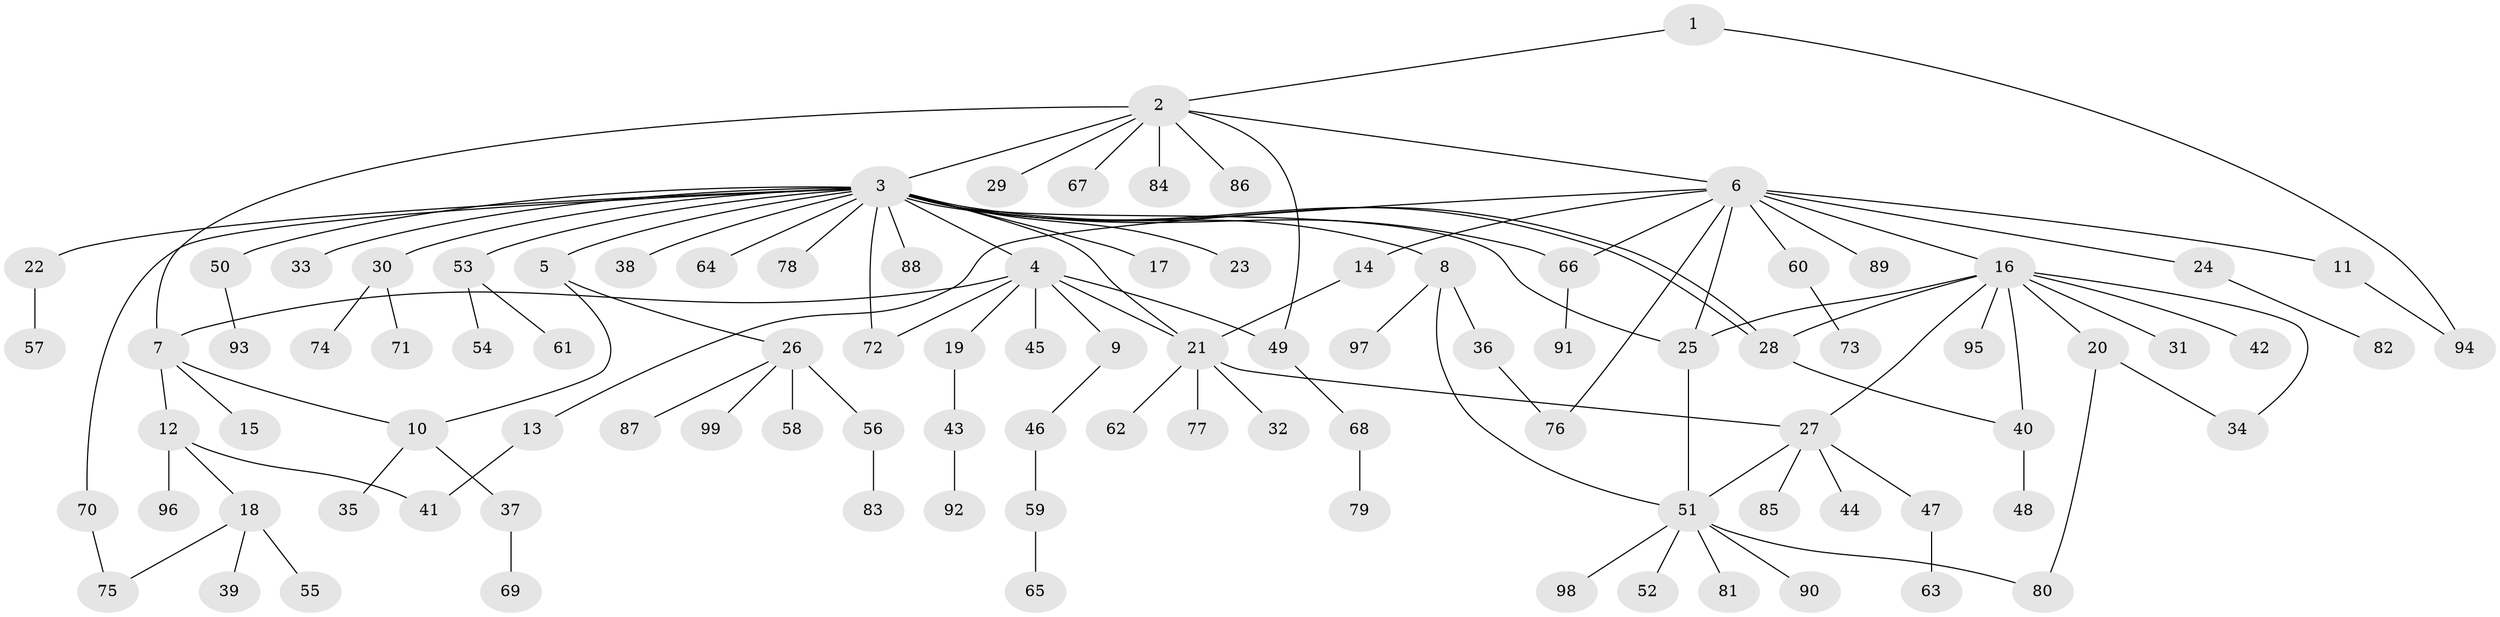 // coarse degree distribution, {8: 0.014492753623188406, 24: 0.014492753623188406, 3: 0.028985507246376812, 10: 0.014492753623188406, 5: 0.043478260869565216, 2: 0.21739130434782608, 4: 0.028985507246376812, 6: 0.014492753623188406, 1: 0.5942028985507246, 9: 0.028985507246376812}
// Generated by graph-tools (version 1.1) at 2025/17/03/04/25 18:17:58]
// undirected, 99 vertices, 119 edges
graph export_dot {
graph [start="1"]
  node [color=gray90,style=filled];
  1;
  2;
  3;
  4;
  5;
  6;
  7;
  8;
  9;
  10;
  11;
  12;
  13;
  14;
  15;
  16;
  17;
  18;
  19;
  20;
  21;
  22;
  23;
  24;
  25;
  26;
  27;
  28;
  29;
  30;
  31;
  32;
  33;
  34;
  35;
  36;
  37;
  38;
  39;
  40;
  41;
  42;
  43;
  44;
  45;
  46;
  47;
  48;
  49;
  50;
  51;
  52;
  53;
  54;
  55;
  56;
  57;
  58;
  59;
  60;
  61;
  62;
  63;
  64;
  65;
  66;
  67;
  68;
  69;
  70;
  71;
  72;
  73;
  74;
  75;
  76;
  77;
  78;
  79;
  80;
  81;
  82;
  83;
  84;
  85;
  86;
  87;
  88;
  89;
  90;
  91;
  92;
  93;
  94;
  95;
  96;
  97;
  98;
  99;
  1 -- 2;
  1 -- 94;
  2 -- 3;
  2 -- 6;
  2 -- 7;
  2 -- 29;
  2 -- 49;
  2 -- 67;
  2 -- 84;
  2 -- 86;
  3 -- 4;
  3 -- 5;
  3 -- 8;
  3 -- 17;
  3 -- 21;
  3 -- 22;
  3 -- 23;
  3 -- 25;
  3 -- 28;
  3 -- 28;
  3 -- 30;
  3 -- 33;
  3 -- 38;
  3 -- 50;
  3 -- 53;
  3 -- 64;
  3 -- 66;
  3 -- 70;
  3 -- 72;
  3 -- 78;
  3 -- 88;
  4 -- 7;
  4 -- 9;
  4 -- 19;
  4 -- 21;
  4 -- 45;
  4 -- 49;
  4 -- 72;
  5 -- 10;
  5 -- 26;
  6 -- 11;
  6 -- 13;
  6 -- 14;
  6 -- 16;
  6 -- 24;
  6 -- 25;
  6 -- 60;
  6 -- 66;
  6 -- 76;
  6 -- 89;
  7 -- 10;
  7 -- 12;
  7 -- 15;
  8 -- 36;
  8 -- 51;
  8 -- 97;
  9 -- 46;
  10 -- 35;
  10 -- 37;
  11 -- 94;
  12 -- 18;
  12 -- 41;
  12 -- 96;
  13 -- 41;
  14 -- 21;
  16 -- 20;
  16 -- 25;
  16 -- 27;
  16 -- 28;
  16 -- 31;
  16 -- 34;
  16 -- 40;
  16 -- 42;
  16 -- 95;
  18 -- 39;
  18 -- 55;
  18 -- 75;
  19 -- 43;
  20 -- 34;
  20 -- 80;
  21 -- 27;
  21 -- 32;
  21 -- 62;
  21 -- 77;
  22 -- 57;
  24 -- 82;
  25 -- 51;
  26 -- 56;
  26 -- 58;
  26 -- 87;
  26 -- 99;
  27 -- 44;
  27 -- 47;
  27 -- 51;
  27 -- 85;
  28 -- 40;
  30 -- 71;
  30 -- 74;
  36 -- 76;
  37 -- 69;
  40 -- 48;
  43 -- 92;
  46 -- 59;
  47 -- 63;
  49 -- 68;
  50 -- 93;
  51 -- 52;
  51 -- 80;
  51 -- 81;
  51 -- 90;
  51 -- 98;
  53 -- 54;
  53 -- 61;
  56 -- 83;
  59 -- 65;
  60 -- 73;
  66 -- 91;
  68 -- 79;
  70 -- 75;
}
